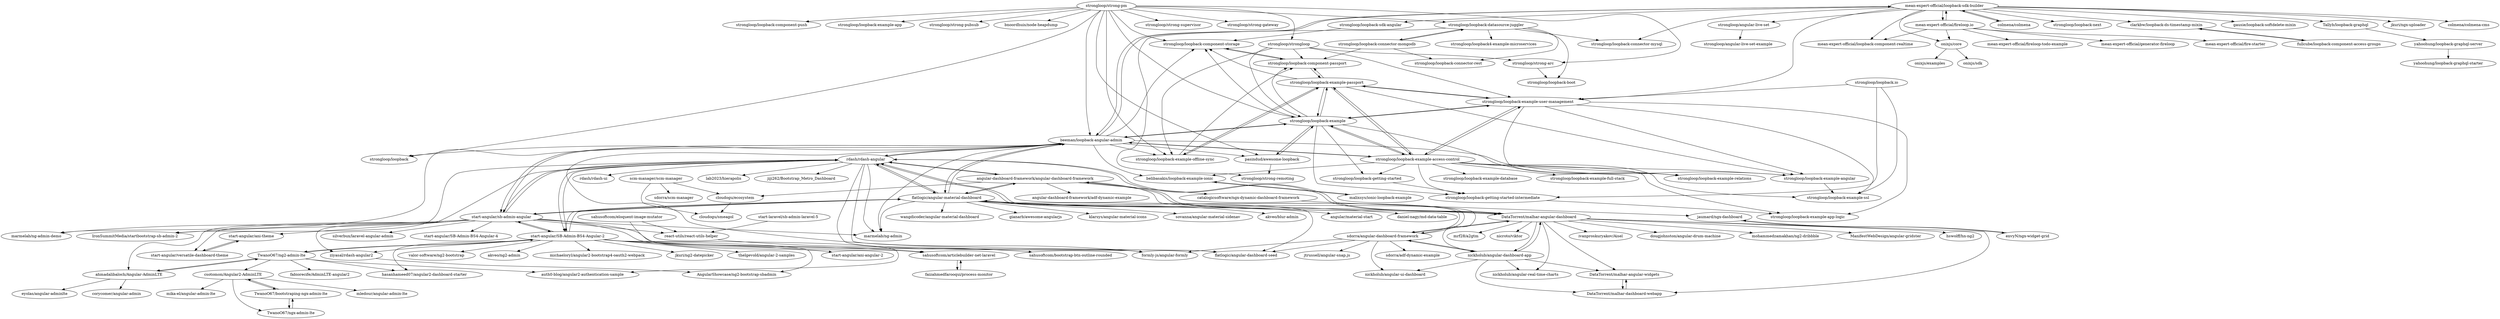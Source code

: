 digraph G {
"strongloop/angular-live-set" -> "strongloop/angular-live-set-example"
"strongloop/loopback-component-storage" -> "strongloop/loopback-component-passport"
"strongloop/loopback-datasource-juggler" -> "strongloop/strong-remoting"
"strongloop/loopback-datasource-juggler" -> "strongloop/loopback-connector-mongodb"
"strongloop/loopback-datasource-juggler" -> "strongloop/loopback-connector-mysql"
"strongloop/loopback-datasource-juggler" -> "strongloop/loopback4-example-microservices" ["e"=1]
"strongloop/loopback-datasource-juggler" -> "strongloop/loopback-connector-rest"
"strongloop/loopback-datasource-juggler" -> "strongloop/loopback-boot"
"strongloop/loopback-sdk-angular" -> "strongloop/loopback-component-storage"
"beeman/loopback-angular-admin" -> "marmelab/ng-admin" ["e"=1]
"beeman/loopback-angular-admin" -> "strongloop/loopback-example"
"beeman/loopback-angular-admin" -> "strongloop/loopback-example-access-control"
"beeman/loopback-angular-admin" -> "mean-expert-official/loopback-sdk-builder"
"beeman/loopback-angular-admin" -> "start-angular/sb-admin-angular"
"beeman/loopback-angular-admin" -> "strongloop/loopback" ["e"=1]
"beeman/loopback-angular-admin" -> "belibasakis/loopback-example-ionic"
"beeman/loopback-angular-admin" -> "pasindud/awesome-loopback"
"beeman/loopback-angular-admin" -> "flatlogic/angular-material-dashboard"
"beeman/loopback-angular-admin" -> "strongloop/loopback-example-angular"
"beeman/loopback-angular-admin" -> "formly-js/angular-formly" ["e"=1]
"beeman/loopback-angular-admin" -> "strongloop/loopback-example-offline-sync"
"beeman/loopback-angular-admin" -> "marmelab/ng-admin-demo" ["e"=1]
"beeman/loopback-angular-admin" -> "strongloop/loopback-component-storage"
"beeman/loopback-angular-admin" -> "rdash/rdash-angular"
"start-laravel/sb-admin-laravel-5" -> "react-utils/react-utils-helper"
"rdash/rdash-angular" -> "start-angular/sb-admin-angular"
"rdash/rdash-angular" -> "flatlogic/angular-material-dashboard"
"rdash/rdash-angular" -> "rdash/rdash-ui"
"rdash/rdash-angular" -> "lab2023/hierapolis" ["e"=1]
"rdash/rdash-angular" -> "marmelab/ng-admin" ["e"=1]
"rdash/rdash-angular" -> "formly-js/angular-formly" ["e"=1]
"rdash/rdash-angular" -> "start-angular/SB-Admin-BS4-Angular-2"
"rdash/rdash-angular" -> "DataTorrent/malhar-angular-dashboard"
"rdash/rdash-angular" -> "beeman/loopback-angular-admin"
"rdash/rdash-angular" -> "sdorra/angular-dashboard-framework"
"rdash/rdash-angular" -> "jiji262/Bootstrap_Metro_Dashboard" ["e"=1]
"rdash/rdash-angular" -> "ziyasal/rdash-angular2"
"rdash/rdash-angular" -> "IronSummitMedia/startbootstrap-sb-admin-2" ["e"=1]
"rdash/rdash-angular" -> "flatlogic/angular-dashboard-seed"
"rdash/rdash-angular" -> "angular-dashboard-framework/angular-dashboard-framework"
"nickholub/angular-dashboard-app" -> "nickholub/angular-real-time-charts"
"nickholub/angular-dashboard-app" -> "nickholub/angular-ui-dashboard"
"nickholub/angular-dashboard-app" -> "DataTorrent/malhar-dashboard-webapp"
"nickholub/angular-dashboard-app" -> "sdorra/angular-dashboard-framework"
"nickholub/angular-dashboard-app" -> "DataTorrent/malhar-angular-dashboard"
"nickholub/angular-dashboard-app" -> "DataTorrent/malhar-angular-widgets"
"start-angular/sb-admin-angular" -> "rdash/rdash-angular"
"start-angular/sb-admin-angular" -> "start-angular/SB-Admin-BS4-Angular-2"
"start-angular/sb-admin-angular" -> "flatlogic/angular-material-dashboard"
"start-angular/sb-admin-angular" -> "start-angular/versatile-dashboard-theme"
"start-angular/sb-admin-angular" -> "beeman/loopback-angular-admin"
"start-angular/sb-admin-angular" -> "ahmadalibaloch/Angular-AdminLTE"
"start-angular/sb-admin-angular" -> "IronSummitMedia/startbootstrap-sb-admin-2" ["e"=1]
"start-angular/sb-admin-angular" -> "marmelab/ng-admin-demo" ["e"=1]
"start-angular/sb-admin-angular" -> "start-angular/ani-theme"
"start-angular/sb-admin-angular" -> "marmelab/ng-admin" ["e"=1]
"start-angular/sb-admin-angular" -> "flatlogic/angular-dashboard-seed"
"start-angular/sb-admin-angular" -> "silverbux/laravel-angular-admin" ["e"=1]
"start-angular/sb-admin-angular" -> "react-utils/react-utils-helper"
"start-angular/sb-admin-angular" -> "start-angular/SB-Admin-BS4-Angular-4" ["e"=1]
"start-angular/sb-admin-angular" -> "formly-js/angular-formly" ["e"=1]
"envyN/ngx-widget-grid" -> "jaumard/ngx-dashboard"
"strongloop/strong-pm" -> "strongloop/strongloop"
"strongloop/strong-pm" -> "strongloop/loopback-datasource-juggler"
"strongloop/strong-pm" -> "strongloop/strong-supervisor"
"strongloop/strong-pm" -> "strongloop/strong-arc"
"strongloop/strong-pm" -> "beeman/loopback-angular-admin"
"strongloop/strong-pm" -> "strongloop/loopback-component-storage"
"strongloop/strong-pm" -> "strongloop/loopback" ["e"=1]
"strongloop/strong-pm" -> "strongloop/loopback-example-offline-sync"
"strongloop/strong-pm" -> "strongloop/strong-gateway"
"strongloop/strong-pm" -> "strongloop/loopback-component-push"
"strongloop/strong-pm" -> "strongloop/loopback-example-app"
"strongloop/strong-pm" -> "pasindud/awesome-loopback"
"strongloop/strong-pm" -> "strongloop/strong-pubsub"
"strongloop/strong-pm" -> "strongloop/loopback-example"
"strongloop/strong-pm" -> "bnoordhuis/node-heapdump" ["e"=1]
"strongloop/loopback.io" -> "strongloop/loopback-getting-started-intermediate"
"strongloop/loopback.io" -> "strongloop/loopback-example-user-management"
"strongloop/loopback.io" -> "strongloop/loopback-example-ssl"
"strongloop/loopback-example" -> "strongloop/loopback-component-storage"
"strongloop/loopback-example" -> "strongloop/loopback-example-user-management"
"strongloop/loopback-example" -> "strongloop/loopback-example-access-control"
"strongloop/loopback-example" -> "strongloop/loopback-getting-started-intermediate"
"strongloop/loopback-example" -> "strongloop/loopback-example-passport"
"strongloop/loopback-example" -> "pasindud/awesome-loopback"
"strongloop/loopback-example" -> "strongloop/loopback-component-passport"
"strongloop/loopback-example" -> "beeman/loopback-angular-admin"
"strongloop/loopback-example" -> "strongloop/loopback-getting-started"
"strongloop/loopback-example" -> "strongloop/loopback-example-relations"
"strongloop/loopback-example-angular" -> "strongloop/loopback-example-ssl"
"strongloop/loopback-getting-started" -> "strongloop/loopback-getting-started-intermediate"
"flatlogic/angular-material-dashboard" -> "start-angular/sb-admin-angular"
"flatlogic/angular-material-dashboard" -> "angular/material-start" ["e"=1]
"flatlogic/angular-material-dashboard" -> "rdash/rdash-angular"
"flatlogic/angular-material-dashboard" -> "daniel-nagy/md-data-table" ["e"=1]
"flatlogic/angular-material-dashboard" -> "flatlogic/angular-dashboard-seed"
"flatlogic/angular-material-dashboard" -> "angular-dashboard-framework/angular-dashboard-framework"
"flatlogic/angular-material-dashboard" -> "beeman/loopback-angular-admin"
"flatlogic/angular-material-dashboard" -> "start-angular/SB-Admin-BS4-Angular-2"
"flatlogic/angular-material-dashboard" -> "marmelab/ng-admin" ["e"=1]
"flatlogic/angular-material-dashboard" -> "wangdicoder/angular-material-dashboard" ["e"=1]
"flatlogic/angular-material-dashboard" -> "DataTorrent/malhar-angular-dashboard"
"flatlogic/angular-material-dashboard" -> "gianarb/awesome-angularjs" ["e"=1]
"flatlogic/angular-material-dashboard" -> "klarsys/angular-material-icons" ["e"=1]
"flatlogic/angular-material-dashboard" -> "sovanna/angular-material-sidenav" ["e"=1]
"flatlogic/angular-material-dashboard" -> "akveo/blur-admin" ["e"=1]
"strongloop/strongloop" -> "strongloop/strong-arc"
"strongloop/strongloop" -> "strongloop/loopback-component-passport"
"strongloop/strongloop" -> "strongloop/loopback-example-user-management"
"strongloop/strongloop" -> "strongloop/loopback-example"
"strongloop/strongloop" -> "strongloop/loopback-example-offline-sync"
"start-angular/SB-Admin-BS4-Angular-2" -> "start-angular/sb-admin-angular"
"start-angular/SB-Admin-BS4-Angular-2" -> "start-angular/ani-angular-2"
"start-angular/SB-Admin-BS4-Angular-2" -> "ziyasal/rdash-angular2"
"start-angular/SB-Admin-BS4-Angular-2" -> "TwanoO67/ng2-admin-lte"
"start-angular/SB-Admin-BS4-Angular-2" -> "valor-software/ng2-bootstrap" ["e"=1]
"start-angular/SB-Admin-BS4-Angular-2" -> "akveo/ng2-admin" ["e"=1]
"start-angular/SB-Admin-BS4-Angular-2" -> "auth0-blog/angular2-authentication-sample" ["e"=1]
"start-angular/SB-Admin-BS4-Angular-2" -> "hasanhameed07/angular2-dashboard-starter"
"start-angular/SB-Admin-BS4-Angular-2" -> "sahusoftcom/articlebuilder-net-laravel"
"start-angular/SB-Admin-BS4-Angular-2" -> "AngularShowcase/ng2-bootstrap-sbadmin"
"start-angular/SB-Admin-BS4-Angular-2" -> "rdash/rdash-angular"
"start-angular/SB-Admin-BS4-Angular-2" -> "flatlogic/angular-material-dashboard"
"start-angular/SB-Admin-BS4-Angular-2" -> "michaeloryl/angular2-bootstrap4-oauth2-webpack" ["e"=1]
"start-angular/SB-Admin-BS4-Angular-2" -> "jkuri/ng2-datepicker" ["e"=1]
"start-angular/SB-Admin-BS4-Angular-2" -> "thelgevold/angular-2-samples" ["e"=1]
"ziyasal/rdash-angular2" -> "AngularShowcase/ng2-bootstrap-sbadmin"
"DataTorrent/malhar-angular-dashboard" -> "sdorra/angular-dashboard-framework"
"DataTorrent/malhar-angular-dashboard" -> "nickholub/angular-dashboard-app"
"DataTorrent/malhar-angular-dashboard" -> "angular-dashboard-framework/angular-dashboard-framework"
"DataTorrent/malhar-angular-dashboard" -> "DataTorrent/malhar-angular-widgets"
"DataTorrent/malhar-angular-dashboard" -> "DataTorrent/malhar-dashboard-webapp"
"DataTorrent/malhar-angular-dashboard" -> "ivanproskuryakov/Aisel" ["e"=1]
"DataTorrent/malhar-angular-dashboard" -> "dougjohnston/angular-drum-machine" ["e"=1]
"DataTorrent/malhar-angular-dashboard" -> "mohammedzamakhan/ng2-dribbble" ["e"=1]
"DataTorrent/malhar-angular-dashboard" -> "ManifestWebDesign/angular-gridster" ["e"=1]
"DataTorrent/malhar-angular-dashboard" -> "nickholub/angular-real-time-charts"
"DataTorrent/malhar-angular-dashboard" -> "hswolff/hn-ng2" ["e"=1]
"DataTorrent/malhar-angular-dashboard" -> "rdash/rdash-angular"
"DataTorrent/malhar-angular-dashboard" -> "mrf28/a2gtm" ["e"=1]
"DataTorrent/malhar-angular-dashboard" -> "flatlogic/angular-material-dashboard"
"DataTorrent/malhar-angular-dashboard" -> "nicroto/viktor" ["e"=1]
"malixsys/ionic-loopback-example" -> "belibasakis/loopback-example-ionic"
"mean-expert-official/loopback-sdk-builder" -> "mean-expert-official/fireloop.io"
"mean-expert-official/loopback-sdk-builder" -> "mean-expert-official/loopback-component-realtime"
"mean-expert-official/loopback-sdk-builder" -> "onixjs/core"
"mean-expert-official/loopback-sdk-builder" -> "beeman/loopback-angular-admin"
"mean-expert-official/loopback-sdk-builder" -> "colmena/colmena"
"mean-expert-official/loopback-sdk-builder" -> "strongloop/loopback-connector-mysql"
"mean-expert-official/loopback-sdk-builder" -> "strongloop/loopback-sdk-angular"
"mean-expert-official/loopback-sdk-builder" -> "strongloop/loopback-next" ["e"=1]
"mean-expert-official/loopback-sdk-builder" -> "strongloop/loopback-example-user-management"
"mean-expert-official/loopback-sdk-builder" -> "clarkbw/loopback-ds-timestamp-mixin"
"mean-expert-official/loopback-sdk-builder" -> "gausie/loopback-softdelete-mixin"
"mean-expert-official/loopback-sdk-builder" -> "Tallyb/loopback-graphql"
"mean-expert-official/loopback-sdk-builder" -> "jkuri/ngx-uploader" ["e"=1]
"mean-expert-official/loopback-sdk-builder" -> "strongloop/angular-live-set"
"mean-expert-official/loopback-sdk-builder" -> "colmena/colmena-cms"
"jaumard/ngx-dashboard" -> "envyN/ngx-widget-grid"
"angular-dashboard-framework/angular-dashboard-framework" -> "angular-dashboard-framework/adf-dynamic-example"
"angular-dashboard-framework/angular-dashboard-framework" -> "DataTorrent/malhar-angular-dashboard"
"angular-dashboard-framework/angular-dashboard-framework" -> "flatlogic/angular-material-dashboard"
"angular-dashboard-framework/angular-dashboard-framework" -> "catalogicsoftware/ngx-dynamic-dashboard-framework"
"angular-dashboard-framework/angular-dashboard-framework" -> "nickholub/angular-dashboard-app"
"angular-dashboard-framework/angular-dashboard-framework" -> "cloudogu/ecosystem"
"angular-dashboard-framework/angular-dashboard-framework" -> "rdash/rdash-angular"
"catalogicsoftware/ngx-dynamic-dashboard-framework" -> "jaumard/ngx-dashboard"
"scm-manager/scm-manager" -> "cloudogu/ecosystem"
"scm-manager/scm-manager" -> "cloudogu/smeagol"
"scm-manager/scm-manager" -> "sdorra/scm-manager"
"TwanoO67/bootstraping-ngx-admin-lte" -> "TwanoO67/ngx-admin-lte"
"TwanoO67/bootstraping-ngx-admin-lte" -> "csotomon/Angular2-AdminLTE"
"TwanoO67/ngx-admin-lte" -> "TwanoO67/bootstraping-ngx-admin-lte"
"ahmadalibaloch/Angular-AdminLTE" -> "TwanoO67/ng2-admin-lte"
"ahmadalibaloch/Angular-AdminLTE" -> "corycomer/angular-admin"
"ahmadalibaloch/Angular-AdminLTE" -> "eyolas/angular-adminlte"
"Tallyb/loopback-graphql" -> "yahoohung/loopback-graphql-server"
"strongloop/loopback-example-access-control" -> "strongloop/loopback-example-user-management"
"strongloop/loopback-example-access-control" -> "strongloop/loopback-example-passport"
"strongloop/loopback-example-access-control" -> "strongloop/loopback-example"
"strongloop/loopback-example-access-control" -> "strongloop/loopback-example-angular"
"strongloop/loopback-example-access-control" -> "strongloop/loopback-example-app-logic"
"strongloop/loopback-example-access-control" -> "strongloop/loopback-example-ssl"
"strongloop/loopback-example-access-control" -> "strongloop/loopback-example-database"
"strongloop/loopback-example-access-control" -> "beeman/loopback-angular-admin"
"strongloop/loopback-example-access-control" -> "belibasakis/loopback-example-ionic"
"strongloop/loopback-example-access-control" -> "strongloop/loopback-example-relations"
"strongloop/loopback-example-access-control" -> "strongloop/loopback-getting-started-intermediate"
"strongloop/loopback-example-access-control" -> "strongloop/loopback-getting-started"
"strongloop/loopback-example-access-control" -> "strongloop/loopback-example-full-stack"
"DataTorrent/malhar-angular-widgets" -> "DataTorrent/malhar-dashboard-webapp"
"belibasakis/loopback-example-ionic" -> "malixsys/ionic-loopback-example"
"pasindud/awesome-loopback" -> "strongloop/loopback-example"
"pasindud/awesome-loopback" -> "strongloop/strong-remoting"
"csotomon/Angular2-AdminLTE" -> "TwanoO67/bootstraping-ngx-admin-lte"
"csotomon/Angular2-AdminLTE" -> "mledour/angular-admin-lte"
"csotomon/Angular2-AdminLTE" -> "TwanoO67/ngx-admin-lte"
"csotomon/Angular2-AdminLTE" -> "mika-el/angular-admin-lte"
"start-angular/ani-theme" -> "start-angular/versatile-dashboard-theme"
"colmena/colmena" -> "mean-expert-official/loopback-sdk-builder"
"sdorra/angular-dashboard-framework" -> "DataTorrent/malhar-angular-dashboard"
"sdorra/angular-dashboard-framework" -> "nickholub/angular-dashboard-app"
"sdorra/angular-dashboard-framework" -> "sdorra/adf-dynamic-example"
"sdorra/angular-dashboard-framework" -> "flatlogic/angular-dashboard-seed"
"sdorra/angular-dashboard-framework" -> "nickholub/angular-ui-dashboard"
"sdorra/angular-dashboard-framework" -> "jtrussell/angular-snap.js" ["e"=1]
"sdorra/angular-dashboard-framework" -> "rdash/rdash-angular"
"sdorra/angular-dashboard-framework" -> "formly-js/angular-formly" ["e"=1]
"strongloop/loopback-example-passport" -> "strongloop/loopback-component-passport"
"strongloop/loopback-example-passport" -> "strongloop/loopback-example-user-management"
"strongloop/loopback-example-passport" -> "strongloop/loopback-example-access-control"
"strongloop/loopback-example-passport" -> "strongloop/loopback-example-offline-sync"
"strongloop/loopback-example-passport" -> "strongloop/loopback-component-storage"
"strongloop/loopback-example-passport" -> "strongloop/loopback-example-angular"
"strongloop/loopback-example-passport" -> "strongloop/loopback-example"
"strongloop/loopback-example-user-management" -> "strongloop/loopback-example-access-control"
"strongloop/loopback-example-user-management" -> "strongloop/loopback-example-passport"
"strongloop/loopback-example-user-management" -> "strongloop/loopback-example-ssl"
"strongloop/loopback-example-user-management" -> "strongloop/loopback-example-relations"
"strongloop/loopback-example-user-management" -> "strongloop/loopback-example"
"strongloop/loopback-example-user-management" -> "strongloop/loopback-example-app-logic"
"strongloop/loopback-example-user-management" -> "strongloop/loopback-example-angular"
"clarkbw/loopback-ds-timestamp-mixin" -> "fullcube/loopback-component-access-groups"
"strongloop/loopback-component-passport" -> "strongloop/loopback-example-passport"
"strongloop/loopback-component-passport" -> "strongloop/loopback-component-storage"
"strongloop/loopback-connector-mongodb" -> "strongloop/loopback-component-passport"
"strongloop/loopback-connector-mongodb" -> "strongloop/loopback-datasource-juggler"
"strongloop/loopback-connector-mongodb" -> "strongloop/loopback-connector-rest"
"TwanoO67/ng2-admin-lte" -> "ahmadalibaloch/Angular-AdminLTE"
"TwanoO67/ng2-admin-lte" -> "start-angular/SB-Admin-BS4-Angular-2"
"TwanoO67/ng2-admin-lte" -> "fabiorecife/AdminLTE-angular2"
"TwanoO67/ng2-admin-lte" -> "auth0-blog/angular2-authentication-sample" ["e"=1]
"TwanoO67/ng2-admin-lte" -> "csotomon/Angular2-AdminLTE"
"TwanoO67/ng2-admin-lte" -> "hasanhameed07/angular2-dashboard-starter"
"strongloop/loopback-getting-started-intermediate" -> "strongloop/loopback-example-app-logic"
"faizahmedfarooqui/process-monitor" -> "sahusoftcom/articlebuilder-net-laravel"
"react-utils/react-utils-helper" -> "sahusoftcom/bootstrap-btn-outline-rounded"
"sahusoftcom/articlebuilder-net-laravel" -> "faizahmedfarooqui/process-monitor"
"DataTorrent/malhar-dashboard-webapp" -> "DataTorrent/malhar-angular-widgets"
"start-angular/versatile-dashboard-theme" -> "start-angular/ani-theme"
"yahoohung/loopback-graphql-server" -> "yahoohung/loopback-graphql-starter"
"mean-expert-official/fireloop.io" -> "mean-expert-official/loopback-sdk-builder"
"mean-expert-official/fireloop.io" -> "mean-expert-official/fireloop-todo-example"
"mean-expert-official/fireloop.io" -> "onixjs/core"
"mean-expert-official/fireloop.io" -> "mean-expert-official/loopback-component-realtime"
"mean-expert-official/fireloop.io" -> "mean-expert-official/generator-fireloop"
"mean-expert-official/fireloop.io" -> "mean-expert-official/fire-starter"
"strongloop/strong-arc" -> "strongloop/loopback-boot"
"fullcube/loopback-component-access-groups" -> "clarkbw/loopback-ds-timestamp-mixin"
"strongloop/loopback-example-offline-sync" -> "strongloop/loopback-example-passport"
"strongloop/loopback-example-offline-sync" -> "strongloop/loopback-component-passport"
"cloudogu/ecosystem" -> "cloudogu/smeagol"
"onixjs/core" -> "onixjs/sdk"
"onixjs/core" -> "onixjs/examples"
"sahusoftcom/eloquent-image-mutator" -> "sahusoftcom/articlebuilder-net-laravel"
"sahusoftcom/eloquent-image-mutator" -> "react-utils/react-utils-helper"
"strongloop/angular-live-set" ["l"="32.699,-31.866"]
"strongloop/angular-live-set-example" ["l"="32.726,-31.865"]
"strongloop/loopback-component-storage" ["l"="32.596,-31.945"]
"strongloop/loopback-component-passport" ["l"="32.598,-31.969"]
"strongloop/loopback-datasource-juggler" ["l"="32.567,-31.991"]
"strongloop/strong-remoting" ["l"="32.543,-31.978"]
"strongloop/loopback-connector-mongodb" ["l"="32.556,-32.008"]
"strongloop/loopback-connector-mysql" ["l"="32.6,-31.918"]
"strongloop/loopback4-example-microservices" ["l"="25.912,-34.507"]
"strongloop/loopback-connector-rest" ["l"="32.539,-32.02"]
"strongloop/loopback-boot" ["l"="32.578,-32.022"]
"strongloop/loopback-sdk-angular" ["l"="32.611,-31.893"]
"beeman/loopback-angular-admin" ["l"="32.572,-31.921"]
"marmelab/ng-admin" ["l"="30.522,-31.924"]
"strongloop/loopback-example" ["l"="32.616,-31.944"]
"strongloop/loopback-example-access-control" ["l"="32.648,-31.941"]
"mean-expert-official/loopback-sdk-builder" ["l"="32.639,-31.868"]
"start-angular/sb-admin-angular" ["l"="32.48,-31.921"]
"strongloop/loopback" ["l"="25.471,-34.46"]
"belibasakis/loopback-example-ionic" ["l"="32.644,-31.965"]
"pasindud/awesome-loopback" ["l"="32.575,-31.959"]
"flatlogic/angular-material-dashboard" ["l"="32.499,-31.893"]
"strongloop/loopback-example-angular" ["l"="32.626,-31.919"]
"formly-js/angular-formly" ["l"="30.694,-31.897"]
"strongloop/loopback-example-offline-sync" ["l"="32.612,-31.967"]
"marmelab/ng-admin-demo" ["l"="30.396,-32.043"]
"rdash/rdash-angular" ["l"="32.487,-31.874"]
"start-laravel/sb-admin-laravel-5" ["l"="32.424,-32.015"]
"react-utils/react-utils-helper" ["l"="32.441,-31.975"]
"rdash/rdash-ui" ["l"="32.527,-31.853"]
"lab2023/hierapolis" ["l"="14.891,-5.778"]
"start-angular/SB-Admin-BS4-Angular-2" ["l"="32.438,-31.912"]
"DataTorrent/malhar-angular-dashboard" ["l"="32.457,-31.851"]
"sdorra/angular-dashboard-framework" ["l"="32.467,-31.831"]
"jiji262/Bootstrap_Metro_Dashboard" ["l"="14.878,-5.744"]
"ziyasal/rdash-angular2" ["l"="32.43,-31.883"]
"IronSummitMedia/startbootstrap-sb-admin-2" ["l"="14.88,-5.698"]
"flatlogic/angular-dashboard-seed" ["l"="32.463,-31.883"]
"angular-dashboard-framework/angular-dashboard-framework" ["l"="32.492,-31.836"]
"nickholub/angular-dashboard-app" ["l"="32.444,-31.825"]
"nickholub/angular-real-time-charts" ["l"="32.424,-31.843"]
"nickholub/angular-ui-dashboard" ["l"="32.448,-31.803"]
"DataTorrent/malhar-dashboard-webapp" ["l"="32.424,-31.816"]
"DataTorrent/malhar-angular-widgets" ["l"="32.42,-31.829"]
"start-angular/versatile-dashboard-theme" ["l"="32.484,-31.957"]
"ahmadalibaloch/Angular-AdminLTE" ["l"="32.386,-31.91"]
"start-angular/ani-theme" ["l"="32.464,-31.956"]
"silverbux/laravel-angular-admin" ["l"="-26.044,-39.808"]
"start-angular/SB-Admin-BS4-Angular-4" ["l"="30.938,-30.423"]
"envyN/ngx-widget-grid" ["l"="32.525,-31.726"]
"jaumard/ngx-dashboard" ["l"="32.52,-31.745"]
"strongloop/strong-pm" ["l"="32.606,-31.999"]
"strongloop/strongloop" ["l"="32.631,-31.983"]
"strongloop/strong-supervisor" ["l"="32.592,-32.033"]
"strongloop/strong-arc" ["l"="32.615,-32.02"]
"strongloop/strong-gateway" ["l"="32.639,-32.034"]
"strongloop/loopback-component-push" ["l"="32.62,-32.042"]
"strongloop/loopback-example-app" ["l"="32.648,-32.018"]
"strongloop/strong-pubsub" ["l"="32.598,-32.053"]
"bnoordhuis/node-heapdump" ["l"="11.995,-31.975"]
"strongloop/loopback.io" ["l"="32.695,-31.917"]
"strongloop/loopback-getting-started-intermediate" ["l"="32.674,-31.944"]
"strongloop/loopback-example-user-management" ["l"="32.644,-31.925"]
"strongloop/loopback-example-ssl" ["l"="32.662,-31.912"]
"strongloop/loopback-example-passport" ["l"="32.628,-31.951"]
"strongloop/loopback-getting-started" ["l"="32.666,-31.96"]
"strongloop/loopback-example-relations" ["l"="32.662,-31.928"]
"angular/material-start" ["l"="30.507,-31.847"]
"daniel-nagy/md-data-table" ["l"="30.564,-31.739"]
"wangdicoder/angular-material-dashboard" ["l"="31.247,-30.502"]
"gianarb/awesome-angularjs" ["l"="30.575,-32.004"]
"klarsys/angular-material-icons" ["l"="30.625,-31.716"]
"sovanna/angular-material-sidenav" ["l"="30.574,-31.61"]
"akveo/blur-admin" ["l"="14.898,-7.967"]
"start-angular/ani-angular-2" ["l"="32.422,-31.938"]
"TwanoO67/ng2-admin-lte" ["l"="32.373,-31.929"]
"valor-software/ng2-bootstrap" ["l"="30.782,-30.46"]
"akveo/ng2-admin" ["l"="30.871,-30.472"]
"auth0-blog/angular2-authentication-sample" ["l"="30.796,-30.378"]
"hasanhameed07/angular2-dashboard-starter" ["l"="32.401,-31.929"]
"sahusoftcom/articlebuilder-net-laravel" ["l"="32.413,-31.954"]
"AngularShowcase/ng2-bootstrap-sbadmin" ["l"="32.406,-31.89"]
"michaeloryl/angular2-bootstrap4-oauth2-webpack" ["l"="30.779,-30.315"]
"jkuri/ng2-datepicker" ["l"="30.618,-30.513"]
"thelgevold/angular-2-samples" ["l"="30.84,-30.38"]
"ivanproskuryakov/Aisel" ["l"="31.001,-30.246"]
"dougjohnston/angular-drum-machine" ["l"="30.997,-30.272"]
"mohammedzamakhan/ng2-dribbble" ["l"="30.976,-30.31"]
"ManifestWebDesign/angular-gridster" ["l"="30.67,-31.741"]
"hswolff/hn-ng2" ["l"="30.98,-30.299"]
"mrf28/a2gtm" ["l"="30.968,-30.346"]
"nicroto/viktor" ["l"="31.018,-30.254"]
"malixsys/ionic-loopback-example" ["l"="32.666,-31.983"]
"mean-expert-official/fireloop.io" ["l"="32.623,-31.835"]
"mean-expert-official/loopback-component-realtime" ["l"="32.619,-31.852"]
"onixjs/core" ["l"="32.643,-31.826"]
"colmena/colmena" ["l"="32.661,-31.844"]
"strongloop/loopback-next" ["l"="25.724,-34.54"]
"clarkbw/loopback-ds-timestamp-mixin" ["l"="32.698,-31.841"]
"gausie/loopback-softdelete-mixin" ["l"="32.663,-31.864"]
"Tallyb/loopback-graphql" ["l"="32.681,-31.811"]
"jkuri/ngx-uploader" ["l"="30.593,-30.42"]
"colmena/colmena-cms" ["l"="32.677,-31.877"]
"angular-dashboard-framework/adf-dynamic-example" ["l"="32.512,-31.814"]
"catalogicsoftware/ngx-dynamic-dashboard-framework" ["l"="32.512,-31.781"]
"cloudogu/ecosystem" ["l"="32.471,-31.779"]
"scm-manager/scm-manager" ["l"="32.453,-31.745"]
"cloudogu/smeagol" ["l"="32.463,-31.76"]
"sdorra/scm-manager" ["l"="32.442,-31.723"]
"TwanoO67/bootstraping-ngx-admin-lte" ["l"="32.27,-31.961"]
"TwanoO67/ngx-admin-lte" ["l"="32.279,-31.976"]
"csotomon/Angular2-AdminLTE" ["l"="32.295,-31.948"]
"corycomer/angular-admin" ["l"="32.354,-31.894"]
"eyolas/angular-adminlte" ["l"="32.358,-31.908"]
"yahoohung/loopback-graphql-server" ["l"="32.705,-31.783"]
"strongloop/loopback-example-app-logic" ["l"="32.679,-31.931"]
"strongloop/loopback-example-database" ["l"="32.698,-31.97"]
"strongloop/loopback-example-full-stack" ["l"="32.709,-31.948"]
"mledour/angular-admin-lte" ["l"="32.274,-31.925"]
"mika-el/angular-admin-lte" ["l"="32.265,-31.942"]
"sdorra/adf-dynamic-example" ["l"="32.471,-31.803"]
"jtrussell/angular-snap.js" ["l"="30.805,-31.892"]
"fullcube/loopback-component-access-groups" ["l"="32.722,-31.831"]
"fabiorecife/AdminLTE-angular2" ["l"="32.349,-31.941"]
"faizahmedfarooqui/process-monitor" ["l"="32.396,-31.965"]
"sahusoftcom/bootstrap-btn-outline-rounded" ["l"="32.441,-31.992"]
"yahoohung/loopback-graphql-starter" ["l"="32.718,-31.766"]
"mean-expert-official/fireloop-todo-example" ["l"="32.61,-31.815"]
"mean-expert-official/generator-fireloop" ["l"="32.606,-31.826"]
"mean-expert-official/fire-starter" ["l"="32.624,-31.811"]
"onixjs/sdk" ["l"="32.651,-31.808"]
"onixjs/examples" ["l"="32.64,-31.807"]
"sahusoftcom/eloquent-image-mutator" ["l"="32.412,-31.982"]
}
